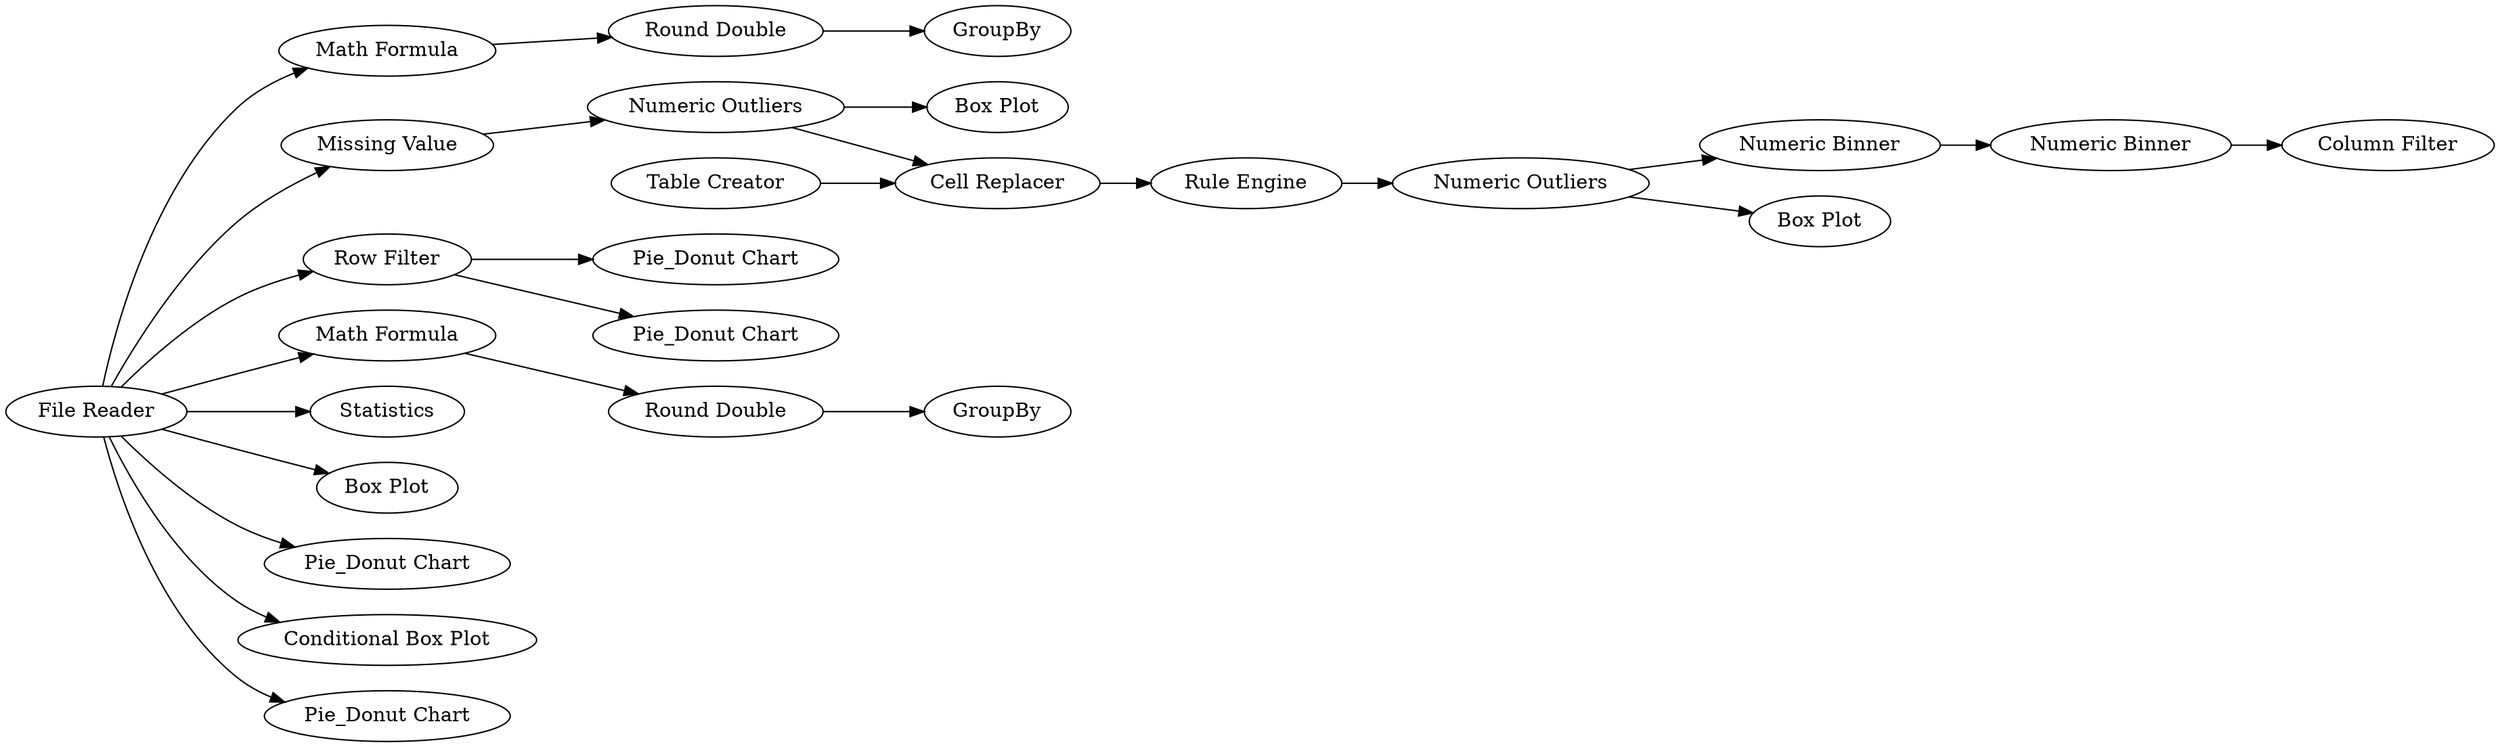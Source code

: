 digraph {
	"-2270636929754300678_5" [label="Math Formula"]
	"-2270636929754300678_45" [label="Cell Replacer"]
	"-2270636929754300678_51" [label="Numeric Outliers"]
	"-2270636929754300678_61" [label="Column Filter"]
	"-2270636929754300678_29" [label="Pie_Donut Chart"]
	"-2270636929754300678_58" [label="Numeric Outliers"]
	"-2270636929754300678_1" [label="File Reader"]
	"-2270636929754300678_25" [label="Pie_Donut Chart"]
	"-2270636929754300678_40" [label="Missing Value"]
	"-2270636929754300678_10" [label="Math Formula"]
	"-2270636929754300678_27" [label="Row Filter"]
	"-2270636929754300678_39" [label=Statistics]
	"-2270636929754300678_56" [label="Table Creator"]
	"-2270636929754300678_59" [label="Box Plot"]
	"-2270636929754300678_55" [label="Numeric Binner"]
	"-2270636929754300678_41" [label="Box Plot"]
	"-2270636929754300678_28" [label="Pie_Donut Chart"]
	"-2270636929754300678_23" [label="Round Double"]
	"-2270636929754300678_21" [label=GroupBy]
	"-2270636929754300678_18" [label="Round Double"]
	"-2270636929754300678_60" [label="Box Plot"]
	"-2270636929754300678_63" [label="Conditional Box Plot"]
	"-2270636929754300678_52" [label="Rule Engine"]
	"-2270636929754300678_53" [label="Numeric Binner"]
	"-2270636929754300678_22" [label=GroupBy]
	"-2270636929754300678_2" [label="Pie_Donut Chart"]
	"-2270636929754300678_51" -> "-2270636929754300678_55"
	"-2270636929754300678_1" -> "-2270636929754300678_41"
	"-2270636929754300678_23" -> "-2270636929754300678_22"
	"-2270636929754300678_51" -> "-2270636929754300678_60"
	"-2270636929754300678_1" -> "-2270636929754300678_27"
	"-2270636929754300678_58" -> "-2270636929754300678_59"
	"-2270636929754300678_56" -> "-2270636929754300678_45"
	"-2270636929754300678_40" -> "-2270636929754300678_58"
	"-2270636929754300678_27" -> "-2270636929754300678_29"
	"-2270636929754300678_58" -> "-2270636929754300678_45"
	"-2270636929754300678_45" -> "-2270636929754300678_52"
	"-2270636929754300678_1" -> "-2270636929754300678_2"
	"-2270636929754300678_1" -> "-2270636929754300678_5"
	"-2270636929754300678_18" -> "-2270636929754300678_21"
	"-2270636929754300678_1" -> "-2270636929754300678_28"
	"-2270636929754300678_10" -> "-2270636929754300678_23"
	"-2270636929754300678_55" -> "-2270636929754300678_53"
	"-2270636929754300678_5" -> "-2270636929754300678_18"
	"-2270636929754300678_1" -> "-2270636929754300678_40"
	"-2270636929754300678_1" -> "-2270636929754300678_63"
	"-2270636929754300678_53" -> "-2270636929754300678_61"
	"-2270636929754300678_1" -> "-2270636929754300678_10"
	"-2270636929754300678_27" -> "-2270636929754300678_25"
	"-2270636929754300678_1" -> "-2270636929754300678_39"
	"-2270636929754300678_52" -> "-2270636929754300678_51"
	rankdir=LR
}
